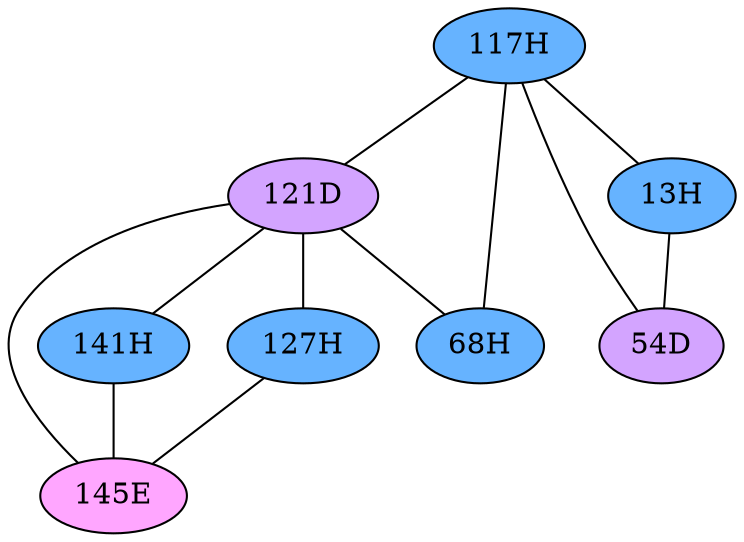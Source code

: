 // The Round Table
graph {
	"117H" [fillcolor="#66B3FF" style=radial]
	"121D" [fillcolor="#D3A4FF" style=radial]
	"117H" -- "121D" [penwidth=1]
	"117H" [fillcolor="#66B3FF" style=radial]
	"54D" [fillcolor="#D3A4FF" style=radial]
	"117H" -- "54D" [penwidth=1]
	"117H" [fillcolor="#66B3FF" style=radial]
	"13H" [fillcolor="#66B3FF" style=radial]
	"117H" -- "13H" [penwidth=1]
	"117H" [fillcolor="#66B3FF" style=radial]
	"68H" [fillcolor="#66B3FF" style=radial]
	"117H" -- "68H" [penwidth=1]
	"121D" [fillcolor="#D3A4FF" style=radial]
	"145E" [fillcolor="#FFA6FF" style=radial]
	"121D" -- "145E" [penwidth=1]
	"121D" [fillcolor="#D3A4FF" style=radial]
	"68H" [fillcolor="#66B3FF" style=radial]
	"121D" -- "68H" [penwidth=1]
	"121D" [fillcolor="#D3A4FF" style=radial]
	"141H" [fillcolor="#66B3FF" style=radial]
	"121D" -- "141H" [penwidth=1]
	"121D" [fillcolor="#D3A4FF" style=radial]
	"127H" [fillcolor="#66B3FF" style=radial]
	"121D" -- "127H" [penwidth=1]
	"127H" [fillcolor="#66B3FF" style=radial]
	"145E" [fillcolor="#FFA6FF" style=radial]
	"127H" -- "145E" [penwidth=1]
	"141H" [fillcolor="#66B3FF" style=radial]
	"145E" [fillcolor="#FFA6FF" style=radial]
	"141H" -- "145E" [penwidth=1]
	"13H" [fillcolor="#66B3FF" style=radial]
	"54D" [fillcolor="#D3A4FF" style=radial]
	"13H" -- "54D" [penwidth=1]
}
